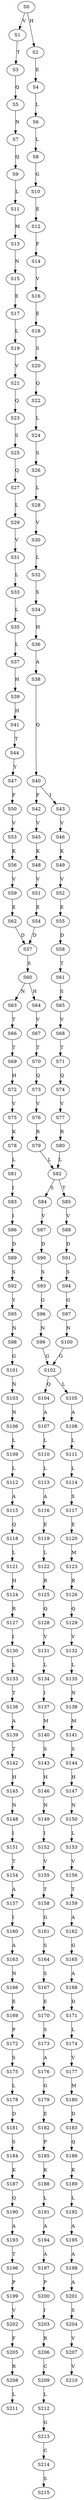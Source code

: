 strict digraph  {
	S0 -> S1 [ label = V ];
	S0 -> S2 [ label = H ];
	S1 -> S3 [ label = T ];
	S2 -> S4 [ label = E ];
	S3 -> S5 [ label = Q ];
	S4 -> S6 [ label = L ];
	S5 -> S7 [ label = N ];
	S6 -> S8 [ label = L ];
	S7 -> S9 [ label = Q ];
	S8 -> S10 [ label = G ];
	S9 -> S11 [ label = L ];
	S10 -> S12 [ label = E ];
	S11 -> S13 [ label = M ];
	S12 -> S14 [ label = F ];
	S13 -> S15 [ label = N ];
	S14 -> S16 [ label = V ];
	S15 -> S17 [ label = E ];
	S16 -> S18 [ label = E ];
	S17 -> S19 [ label = L ];
	S18 -> S20 [ label = S ];
	S19 -> S21 [ label = V ];
	S20 -> S22 [ label = Q ];
	S21 -> S23 [ label = Q ];
	S22 -> S24 [ label = L ];
	S23 -> S25 [ label = S ];
	S24 -> S26 [ label = S ];
	S25 -> S27 [ label = Q ];
	S26 -> S28 [ label = L ];
	S27 -> S29 [ label = L ];
	S28 -> S30 [ label = V ];
	S29 -> S31 [ label = V ];
	S30 -> S32 [ label = L ];
	S31 -> S33 [ label = L ];
	S32 -> S34 [ label = S ];
	S33 -> S35 [ label = L ];
	S34 -> S36 [ label = H ];
	S35 -> S37 [ label = L ];
	S36 -> S38 [ label = A ];
	S37 -> S39 [ label = H ];
	S38 -> S40 [ label = Q ];
	S39 -> S41 [ label = H ];
	S40 -> S42 [ label = F ];
	S40 -> S43 [ label = I ];
	S41 -> S44 [ label = T ];
	S42 -> S45 [ label = V ];
	S43 -> S46 [ label = V ];
	S44 -> S47 [ label = Y ];
	S45 -> S48 [ label = K ];
	S46 -> S49 [ label = K ];
	S47 -> S50 [ label = F ];
	S48 -> S51 [ label = V ];
	S49 -> S52 [ label = V ];
	S50 -> S53 [ label = V ];
	S51 -> S54 [ label = E ];
	S52 -> S55 [ label = E ];
	S53 -> S56 [ label = K ];
	S54 -> S57 [ label = D ];
	S55 -> S58 [ label = D ];
	S56 -> S59 [ label = V ];
	S57 -> S60 [ label = S ];
	S58 -> S61 [ label = T ];
	S59 -> S62 [ label = E ];
	S60 -> S63 [ label = N ];
	S60 -> S64 [ label = H ];
	S61 -> S65 [ label = S ];
	S62 -> S57 [ label = D ];
	S63 -> S66 [ label = T ];
	S64 -> S67 [ label = V ];
	S65 -> S68 [ label = V ];
	S66 -> S69 [ label = T ];
	S67 -> S70 [ label = T ];
	S68 -> S71 [ label = T ];
	S69 -> S72 [ label = H ];
	S70 -> S73 [ label = Q ];
	S71 -> S74 [ label = Q ];
	S72 -> S75 [ label = V ];
	S73 -> S76 [ label = V ];
	S74 -> S77 [ label = V ];
	S75 -> S78 [ label = K ];
	S76 -> S79 [ label = R ];
	S77 -> S80 [ label = R ];
	S78 -> S81 [ label = L ];
	S79 -> S82 [ label = L ];
	S80 -> S82 [ label = L ];
	S81 -> S83 [ label = I ];
	S82 -> S84 [ label = S ];
	S82 -> S85 [ label = T ];
	S83 -> S86 [ label = I ];
	S84 -> S87 [ label = V ];
	S85 -> S88 [ label = V ];
	S86 -> S89 [ label = D ];
	S87 -> S90 [ label = D ];
	S88 -> S91 [ label = D ];
	S89 -> S92 [ label = S ];
	S90 -> S93 [ label = S ];
	S91 -> S94 [ label = S ];
	S92 -> S95 [ label = Y ];
	S93 -> S96 [ label = G ];
	S94 -> S97 [ label = G ];
	S95 -> S98 [ label = N ];
	S96 -> S99 [ label = N ];
	S97 -> S100 [ label = N ];
	S98 -> S101 [ label = G ];
	S99 -> S102 [ label = G ];
	S100 -> S102 [ label = G ];
	S101 -> S103 [ label = N ];
	S102 -> S104 [ label = Q ];
	S102 -> S105 [ label = L ];
	S103 -> S106 [ label = N ];
	S104 -> S107 [ label = A ];
	S105 -> S108 [ label = A ];
	S106 -> S109 [ label = L ];
	S107 -> S110 [ label = L ];
	S108 -> S111 [ label = L ];
	S109 -> S112 [ label = L ];
	S110 -> S113 [ label = L ];
	S111 -> S114 [ label = L ];
	S112 -> S115 [ label = A ];
	S113 -> S116 [ label = A ];
	S114 -> S117 [ label = S ];
	S115 -> S118 [ label = Q ];
	S116 -> S119 [ label = E ];
	S117 -> S120 [ label = E ];
	S118 -> S121 [ label = L ];
	S119 -> S122 [ label = L ];
	S120 -> S123 [ label = M ];
	S121 -> S124 [ label = H ];
	S122 -> S125 [ label = R ];
	S123 -> S126 [ label = R ];
	S124 -> S127 [ label = R ];
	S125 -> S128 [ label = Q ];
	S126 -> S129 [ label = Q ];
	S127 -> S130 [ label = I ];
	S128 -> S131 [ label = V ];
	S129 -> S132 [ label = V ];
	S130 -> S133 [ label = L ];
	S131 -> S134 [ label = L ];
	S132 -> S135 [ label = L ];
	S133 -> S136 [ label = T ];
	S134 -> S137 [ label = I ];
	S135 -> S138 [ label = N ];
	S136 -> S139 [ label = A ];
	S137 -> S140 [ label = M ];
	S138 -> S141 [ label = M ];
	S139 -> S142 [ label = T ];
	S140 -> S143 [ label = S ];
	S141 -> S144 [ label = S ];
	S142 -> S145 [ label = H ];
	S143 -> S146 [ label = H ];
	S144 -> S147 [ label = H ];
	S145 -> S148 [ label = N ];
	S146 -> S149 [ label = N ];
	S147 -> S150 [ label = N ];
	S148 -> S151 [ label = I ];
	S149 -> S152 [ label = I ];
	S150 -> S153 [ label = L ];
	S151 -> S154 [ label = T ];
	S152 -> S155 [ label = V ];
	S153 -> S156 [ label = V ];
	S154 -> S157 [ label = A ];
	S155 -> S158 [ label = T ];
	S156 -> S159 [ label = T ];
	S157 -> S160 [ label = I ];
	S158 -> S161 [ label = G ];
	S159 -> S162 [ label = A ];
	S160 -> S163 [ label = A ];
	S161 -> S164 [ label = S ];
	S162 -> S165 [ label = G ];
	S163 -> S166 [ label = N ];
	S164 -> S167 [ label = S ];
	S165 -> S168 [ label = A ];
	S166 -> S169 [ label = E ];
	S167 -> S170 [ label = E ];
	S168 -> S171 [ label = D ];
	S169 -> S172 [ label = P ];
	S170 -> S173 [ label = S ];
	S171 -> S174 [ label = L ];
	S172 -> S175 [ label = S ];
	S173 -> S176 [ label = A ];
	S174 -> S177 [ label = V ];
	S175 -> S178 [ label = L ];
	S176 -> S179 [ label = G ];
	S177 -> S180 [ label = M ];
	S178 -> S181 [ label = D ];
	S179 -> S182 [ label = E ];
	S180 -> S183 [ label = D ];
	S181 -> S184 [ label = S ];
	S182 -> S185 [ label = P ];
	S183 -> S186 [ label = Q ];
	S184 -> S187 [ label = K ];
	S185 -> S188 [ label = K ];
	S186 -> S189 [ label = K ];
	S187 -> S190 [ label = Q ];
	S188 -> S191 [ label = L ];
	S189 -> S192 [ label = L ];
	S190 -> S193 [ label = A ];
	S191 -> S194 [ label = A ];
	S192 -> S195 [ label = A ];
	S193 -> S196 [ label = T ];
	S194 -> S197 [ label = A ];
	S195 -> S198 [ label = A ];
	S196 -> S199 [ label = P ];
	S197 -> S200 [ label = P ];
	S198 -> S201 [ label = A ];
	S199 -> S202 [ label = V ];
	S200 -> S203 [ label = I ];
	S201 -> S204 [ label = S ];
	S202 -> S205 [ label = F ];
	S203 -> S206 [ label = R ];
	S204 -> S207 [ label = V ];
	S205 -> S208 [ label = R ];
	S206 -> S209 [ label = C ];
	S207 -> S210 [ label = V ];
	S208 -> S211 [ label = L ];
	S209 -> S212 [ label = L ];
	S212 -> S213 [ label = G ];
	S213 -> S214 [ label = C ];
	S214 -> S215 [ label = S ];
}
